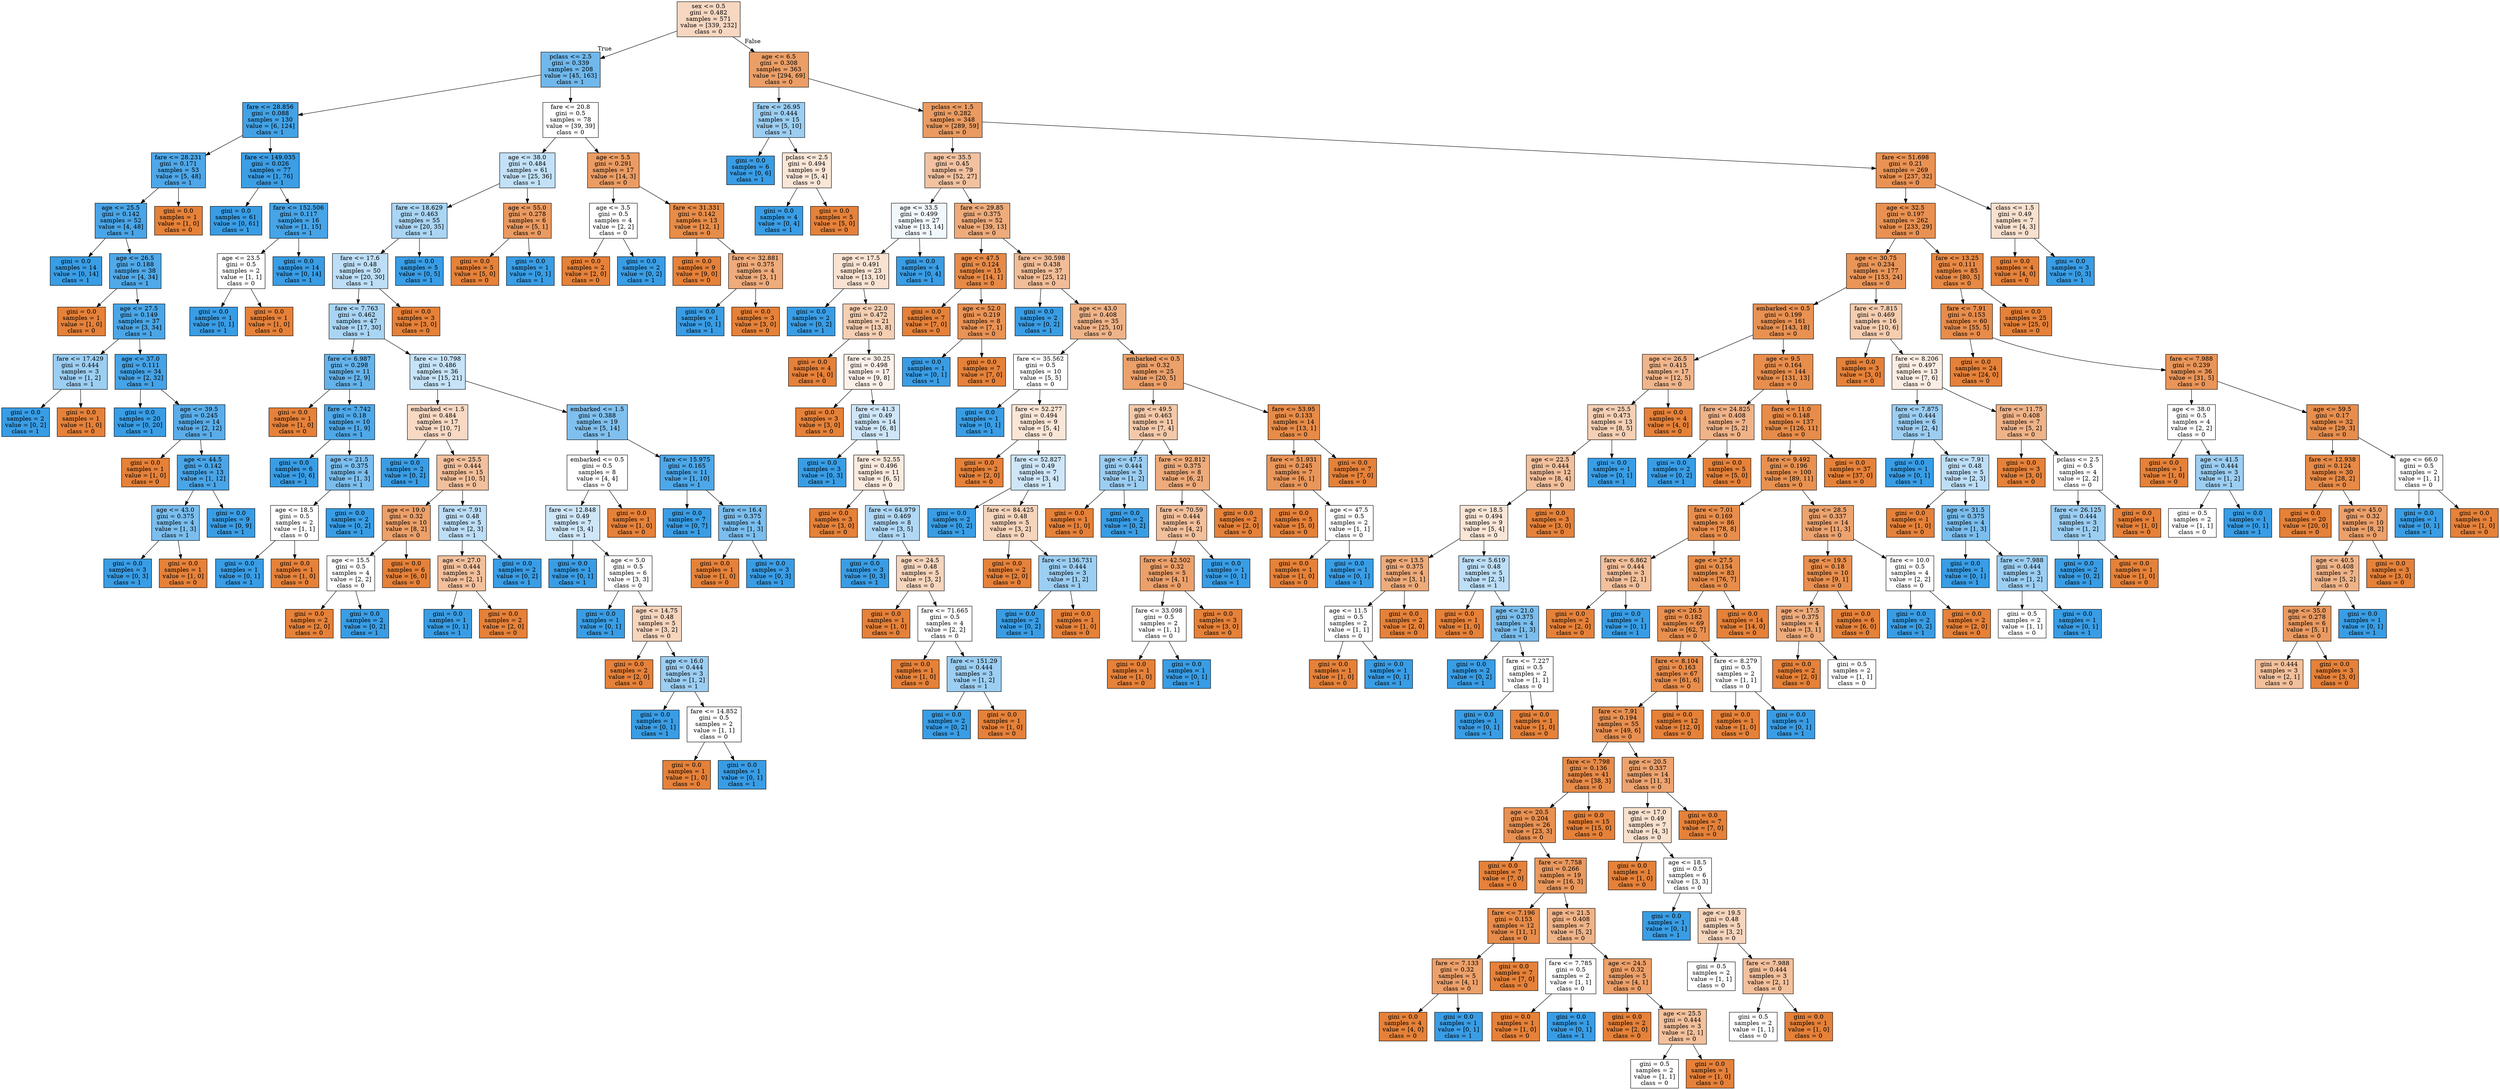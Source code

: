 digraph Tree {
node [shape=box, style="filled", color="black"] ;
0 [label="sex <= 0.5\ngini = 0.482\nsamples = 571\nvalue = [339, 232]\nclass = 0", fillcolor="#f7d7c1"] ;
1 [label="pclass <= 2.5\ngini = 0.339\nsamples = 208\nvalue = [45, 163]\nclass = 1", fillcolor="#70b8ec"] ;
0 -> 1 [labeldistance=2.5, labelangle=45, headlabel="True"] ;
2 [label="fare <= 28.856\ngini = 0.088\nsamples = 130\nvalue = [6, 124]\nclass = 1", fillcolor="#43a2e6"] ;
1 -> 2 ;
3 [label="fare <= 28.231\ngini = 0.171\nsamples = 53\nvalue = [5, 48]\nclass = 1", fillcolor="#4ea7e8"] ;
2 -> 3 ;
4 [label="age <= 25.5\ngini = 0.142\nsamples = 52\nvalue = [4, 48]\nclass = 1", fillcolor="#49a5e7"] ;
3 -> 4 ;
5 [label="gini = 0.0\nsamples = 14\nvalue = [0, 14]\nclass = 1", fillcolor="#399de5"] ;
4 -> 5 ;
6 [label="age <= 26.5\ngini = 0.188\nsamples = 38\nvalue = [4, 34]\nclass = 1", fillcolor="#50a9e8"] ;
4 -> 6 ;
7 [label="gini = 0.0\nsamples = 1\nvalue = [1, 0]\nclass = 0", fillcolor="#e58139"] ;
6 -> 7 ;
8 [label="age <= 27.5\ngini = 0.149\nsamples = 37\nvalue = [3, 34]\nclass = 1", fillcolor="#4aa6e7"] ;
6 -> 8 ;
9 [label="fare <= 17.429\ngini = 0.444\nsamples = 3\nvalue = [1, 2]\nclass = 1", fillcolor="#9ccef2"] ;
8 -> 9 ;
10 [label="gini = 0.0\nsamples = 2\nvalue = [0, 2]\nclass = 1", fillcolor="#399de5"] ;
9 -> 10 ;
11 [label="gini = 0.0\nsamples = 1\nvalue = [1, 0]\nclass = 0", fillcolor="#e58139"] ;
9 -> 11 ;
12 [label="age <= 37.0\ngini = 0.111\nsamples = 34\nvalue = [2, 32]\nclass = 1", fillcolor="#45a3e7"] ;
8 -> 12 ;
13 [label="gini = 0.0\nsamples = 20\nvalue = [0, 20]\nclass = 1", fillcolor="#399de5"] ;
12 -> 13 ;
14 [label="age <= 39.5\ngini = 0.245\nsamples = 14\nvalue = [2, 12]\nclass = 1", fillcolor="#5aade9"] ;
12 -> 14 ;
15 [label="gini = 0.0\nsamples = 1\nvalue = [1, 0]\nclass = 0", fillcolor="#e58139"] ;
14 -> 15 ;
16 [label="age <= 44.5\ngini = 0.142\nsamples = 13\nvalue = [1, 12]\nclass = 1", fillcolor="#49a5e7"] ;
14 -> 16 ;
17 [label="age <= 43.0\ngini = 0.375\nsamples = 4\nvalue = [1, 3]\nclass = 1", fillcolor="#7bbeee"] ;
16 -> 17 ;
18 [label="gini = 0.0\nsamples = 3\nvalue = [0, 3]\nclass = 1", fillcolor="#399de5"] ;
17 -> 18 ;
19 [label="gini = 0.0\nsamples = 1\nvalue = [1, 0]\nclass = 0", fillcolor="#e58139"] ;
17 -> 19 ;
20 [label="gini = 0.0\nsamples = 9\nvalue = [0, 9]\nclass = 1", fillcolor="#399de5"] ;
16 -> 20 ;
21 [label="gini = 0.0\nsamples = 1\nvalue = [1, 0]\nclass = 0", fillcolor="#e58139"] ;
3 -> 21 ;
22 [label="fare <= 149.035\ngini = 0.026\nsamples = 77\nvalue = [1, 76]\nclass = 1", fillcolor="#3c9ee5"] ;
2 -> 22 ;
23 [label="gini = 0.0\nsamples = 61\nvalue = [0, 61]\nclass = 1", fillcolor="#399de5"] ;
22 -> 23 ;
24 [label="fare <= 152.506\ngini = 0.117\nsamples = 16\nvalue = [1, 15]\nclass = 1", fillcolor="#46a4e7"] ;
22 -> 24 ;
25 [label="age <= 23.5\ngini = 0.5\nsamples = 2\nvalue = [1, 1]\nclass = 0", fillcolor="#ffffff"] ;
24 -> 25 ;
26 [label="gini = 0.0\nsamples = 1\nvalue = [0, 1]\nclass = 1", fillcolor="#399de5"] ;
25 -> 26 ;
27 [label="gini = 0.0\nsamples = 1\nvalue = [1, 0]\nclass = 0", fillcolor="#e58139"] ;
25 -> 27 ;
28 [label="gini = 0.0\nsamples = 14\nvalue = [0, 14]\nclass = 1", fillcolor="#399de5"] ;
24 -> 28 ;
29 [label="fare <= 20.8\ngini = 0.5\nsamples = 78\nvalue = [39, 39]\nclass = 0", fillcolor="#ffffff"] ;
1 -> 29 ;
30 [label="age <= 38.0\ngini = 0.484\nsamples = 61\nvalue = [25, 36]\nclass = 1", fillcolor="#c2e1f7"] ;
29 -> 30 ;
31 [label="fare <= 18.629\ngini = 0.463\nsamples = 55\nvalue = [20, 35]\nclass = 1", fillcolor="#aad5f4"] ;
30 -> 31 ;
32 [label="fare <= 17.6\ngini = 0.48\nsamples = 50\nvalue = [20, 30]\nclass = 1", fillcolor="#bddef6"] ;
31 -> 32 ;
33 [label="fare <= 7.763\ngini = 0.462\nsamples = 47\nvalue = [17, 30]\nclass = 1", fillcolor="#a9d5f4"] ;
32 -> 33 ;
34 [label="fare <= 6.987\ngini = 0.298\nsamples = 11\nvalue = [2, 9]\nclass = 1", fillcolor="#65b3eb"] ;
33 -> 34 ;
35 [label="gini = 0.0\nsamples = 1\nvalue = [1, 0]\nclass = 0", fillcolor="#e58139"] ;
34 -> 35 ;
36 [label="fare <= 7.742\ngini = 0.18\nsamples = 10\nvalue = [1, 9]\nclass = 1", fillcolor="#4fa8e8"] ;
34 -> 36 ;
37 [label="gini = 0.0\nsamples = 6\nvalue = [0, 6]\nclass = 1", fillcolor="#399de5"] ;
36 -> 37 ;
38 [label="age <= 21.5\ngini = 0.375\nsamples = 4\nvalue = [1, 3]\nclass = 1", fillcolor="#7bbeee"] ;
36 -> 38 ;
39 [label="age <= 18.5\ngini = 0.5\nsamples = 2\nvalue = [1, 1]\nclass = 0", fillcolor="#ffffff"] ;
38 -> 39 ;
40 [label="gini = 0.0\nsamples = 1\nvalue = [0, 1]\nclass = 1", fillcolor="#399de5"] ;
39 -> 40 ;
41 [label="gini = 0.0\nsamples = 1\nvalue = [1, 0]\nclass = 0", fillcolor="#e58139"] ;
39 -> 41 ;
42 [label="gini = 0.0\nsamples = 2\nvalue = [0, 2]\nclass = 1", fillcolor="#399de5"] ;
38 -> 42 ;
43 [label="fare <= 10.798\ngini = 0.486\nsamples = 36\nvalue = [15, 21]\nclass = 1", fillcolor="#c6e3f8"] ;
33 -> 43 ;
44 [label="embarked <= 1.5\ngini = 0.484\nsamples = 17\nvalue = [10, 7]\nclass = 0", fillcolor="#f7d9c4"] ;
43 -> 44 ;
45 [label="gini = 0.0\nsamples = 2\nvalue = [0, 2]\nclass = 1", fillcolor="#399de5"] ;
44 -> 45 ;
46 [label="age <= 25.5\ngini = 0.444\nsamples = 15\nvalue = [10, 5]\nclass = 0", fillcolor="#f2c09c"] ;
44 -> 46 ;
47 [label="age <= 19.0\ngini = 0.32\nsamples = 10\nvalue = [8, 2]\nclass = 0", fillcolor="#eca06a"] ;
46 -> 47 ;
48 [label="age <= 15.5\ngini = 0.5\nsamples = 4\nvalue = [2, 2]\nclass = 0", fillcolor="#ffffff"] ;
47 -> 48 ;
49 [label="gini = 0.0\nsamples = 2\nvalue = [2, 0]\nclass = 0", fillcolor="#e58139"] ;
48 -> 49 ;
50 [label="gini = 0.0\nsamples = 2\nvalue = [0, 2]\nclass = 1", fillcolor="#399de5"] ;
48 -> 50 ;
51 [label="gini = 0.0\nsamples = 6\nvalue = [6, 0]\nclass = 0", fillcolor="#e58139"] ;
47 -> 51 ;
52 [label="fare <= 7.91\ngini = 0.48\nsamples = 5\nvalue = [2, 3]\nclass = 1", fillcolor="#bddef6"] ;
46 -> 52 ;
53 [label="age <= 27.0\ngini = 0.444\nsamples = 3\nvalue = [2, 1]\nclass = 0", fillcolor="#f2c09c"] ;
52 -> 53 ;
54 [label="gini = 0.0\nsamples = 1\nvalue = [0, 1]\nclass = 1", fillcolor="#399de5"] ;
53 -> 54 ;
55 [label="gini = 0.0\nsamples = 2\nvalue = [2, 0]\nclass = 0", fillcolor="#e58139"] ;
53 -> 55 ;
56 [label="gini = 0.0\nsamples = 2\nvalue = [0, 2]\nclass = 1", fillcolor="#399de5"] ;
52 -> 56 ;
57 [label="embarked <= 1.5\ngini = 0.388\nsamples = 19\nvalue = [5, 14]\nclass = 1", fillcolor="#80c0ee"] ;
43 -> 57 ;
58 [label="embarked <= 0.5\ngini = 0.5\nsamples = 8\nvalue = [4, 4]\nclass = 0", fillcolor="#ffffff"] ;
57 -> 58 ;
59 [label="fare <= 12.848\ngini = 0.49\nsamples = 7\nvalue = [3, 4]\nclass = 1", fillcolor="#cee6f8"] ;
58 -> 59 ;
60 [label="gini = 0.0\nsamples = 1\nvalue = [0, 1]\nclass = 1", fillcolor="#399de5"] ;
59 -> 60 ;
61 [label="age <= 5.0\ngini = 0.5\nsamples = 6\nvalue = [3, 3]\nclass = 0", fillcolor="#ffffff"] ;
59 -> 61 ;
62 [label="gini = 0.0\nsamples = 1\nvalue = [0, 1]\nclass = 1", fillcolor="#399de5"] ;
61 -> 62 ;
63 [label="age <= 14.75\ngini = 0.48\nsamples = 5\nvalue = [3, 2]\nclass = 0", fillcolor="#f6d5bd"] ;
61 -> 63 ;
64 [label="gini = 0.0\nsamples = 2\nvalue = [2, 0]\nclass = 0", fillcolor="#e58139"] ;
63 -> 64 ;
65 [label="age <= 16.0\ngini = 0.444\nsamples = 3\nvalue = [1, 2]\nclass = 1", fillcolor="#9ccef2"] ;
63 -> 65 ;
66 [label="gini = 0.0\nsamples = 1\nvalue = [0, 1]\nclass = 1", fillcolor="#399de5"] ;
65 -> 66 ;
67 [label="fare <= 14.852\ngini = 0.5\nsamples = 2\nvalue = [1, 1]\nclass = 0", fillcolor="#ffffff"] ;
65 -> 67 ;
68 [label="gini = 0.0\nsamples = 1\nvalue = [1, 0]\nclass = 0", fillcolor="#e58139"] ;
67 -> 68 ;
69 [label="gini = 0.0\nsamples = 1\nvalue = [0, 1]\nclass = 1", fillcolor="#399de5"] ;
67 -> 69 ;
70 [label="gini = 0.0\nsamples = 1\nvalue = [1, 0]\nclass = 0", fillcolor="#e58139"] ;
58 -> 70 ;
71 [label="fare <= 15.975\ngini = 0.165\nsamples = 11\nvalue = [1, 10]\nclass = 1", fillcolor="#4da7e8"] ;
57 -> 71 ;
72 [label="gini = 0.0\nsamples = 7\nvalue = [0, 7]\nclass = 1", fillcolor="#399de5"] ;
71 -> 72 ;
73 [label="fare <= 16.4\ngini = 0.375\nsamples = 4\nvalue = [1, 3]\nclass = 1", fillcolor="#7bbeee"] ;
71 -> 73 ;
74 [label="gini = 0.0\nsamples = 1\nvalue = [1, 0]\nclass = 0", fillcolor="#e58139"] ;
73 -> 74 ;
75 [label="gini = 0.0\nsamples = 3\nvalue = [0, 3]\nclass = 1", fillcolor="#399de5"] ;
73 -> 75 ;
76 [label="gini = 0.0\nsamples = 3\nvalue = [3, 0]\nclass = 0", fillcolor="#e58139"] ;
32 -> 76 ;
77 [label="gini = 0.0\nsamples = 5\nvalue = [0, 5]\nclass = 1", fillcolor="#399de5"] ;
31 -> 77 ;
78 [label="age <= 55.0\ngini = 0.278\nsamples = 6\nvalue = [5, 1]\nclass = 0", fillcolor="#ea9a61"] ;
30 -> 78 ;
79 [label="gini = 0.0\nsamples = 5\nvalue = [5, 0]\nclass = 0", fillcolor="#e58139"] ;
78 -> 79 ;
80 [label="gini = 0.0\nsamples = 1\nvalue = [0, 1]\nclass = 1", fillcolor="#399de5"] ;
78 -> 80 ;
81 [label="age <= 5.5\ngini = 0.291\nsamples = 17\nvalue = [14, 3]\nclass = 0", fillcolor="#eb9c63"] ;
29 -> 81 ;
82 [label="age <= 3.5\ngini = 0.5\nsamples = 4\nvalue = [2, 2]\nclass = 0", fillcolor="#ffffff"] ;
81 -> 82 ;
83 [label="gini = 0.0\nsamples = 2\nvalue = [2, 0]\nclass = 0", fillcolor="#e58139"] ;
82 -> 83 ;
84 [label="gini = 0.0\nsamples = 2\nvalue = [0, 2]\nclass = 1", fillcolor="#399de5"] ;
82 -> 84 ;
85 [label="fare <= 31.331\ngini = 0.142\nsamples = 13\nvalue = [12, 1]\nclass = 0", fillcolor="#e78c49"] ;
81 -> 85 ;
86 [label="gini = 0.0\nsamples = 9\nvalue = [9, 0]\nclass = 0", fillcolor="#e58139"] ;
85 -> 86 ;
87 [label="fare <= 32.881\ngini = 0.375\nsamples = 4\nvalue = [3, 1]\nclass = 0", fillcolor="#eeab7b"] ;
85 -> 87 ;
88 [label="gini = 0.0\nsamples = 1\nvalue = [0, 1]\nclass = 1", fillcolor="#399de5"] ;
87 -> 88 ;
89 [label="gini = 0.0\nsamples = 3\nvalue = [3, 0]\nclass = 0", fillcolor="#e58139"] ;
87 -> 89 ;
90 [label="age <= 6.5\ngini = 0.308\nsamples = 363\nvalue = [294, 69]\nclass = 0", fillcolor="#eb9f67"] ;
0 -> 90 [labeldistance=2.5, labelangle=-45, headlabel="False"] ;
91 [label="fare <= 26.95\ngini = 0.444\nsamples = 15\nvalue = [5, 10]\nclass = 1", fillcolor="#9ccef2"] ;
90 -> 91 ;
92 [label="gini = 0.0\nsamples = 6\nvalue = [0, 6]\nclass = 1", fillcolor="#399de5"] ;
91 -> 92 ;
93 [label="pclass <= 2.5\ngini = 0.494\nsamples = 9\nvalue = [5, 4]\nclass = 0", fillcolor="#fae6d7"] ;
91 -> 93 ;
94 [label="gini = 0.0\nsamples = 4\nvalue = [0, 4]\nclass = 1", fillcolor="#399de5"] ;
93 -> 94 ;
95 [label="gini = 0.0\nsamples = 5\nvalue = [5, 0]\nclass = 0", fillcolor="#e58139"] ;
93 -> 95 ;
96 [label="pclass <= 1.5\ngini = 0.282\nsamples = 348\nvalue = [289, 59]\nclass = 0", fillcolor="#ea9b61"] ;
90 -> 96 ;
97 [label="age <= 35.5\ngini = 0.45\nsamples = 79\nvalue = [52, 27]\nclass = 0", fillcolor="#f2c2a0"] ;
96 -> 97 ;
98 [label="age <= 33.5\ngini = 0.499\nsamples = 27\nvalue = [13, 14]\nclass = 1", fillcolor="#f1f8fd"] ;
97 -> 98 ;
99 [label="age <= 17.5\ngini = 0.491\nsamples = 23\nvalue = [13, 10]\nclass = 0", fillcolor="#f9e2d1"] ;
98 -> 99 ;
100 [label="gini = 0.0\nsamples = 2\nvalue = [0, 2]\nclass = 1", fillcolor="#399de5"] ;
99 -> 100 ;
101 [label="age <= 22.0\ngini = 0.472\nsamples = 21\nvalue = [13, 8]\nclass = 0", fillcolor="#f5cfb3"] ;
99 -> 101 ;
102 [label="gini = 0.0\nsamples = 4\nvalue = [4, 0]\nclass = 0", fillcolor="#e58139"] ;
101 -> 102 ;
103 [label="fare <= 30.25\ngini = 0.498\nsamples = 17\nvalue = [9, 8]\nclass = 0", fillcolor="#fcf1e9"] ;
101 -> 103 ;
104 [label="gini = 0.0\nsamples = 3\nvalue = [3, 0]\nclass = 0", fillcolor="#e58139"] ;
103 -> 104 ;
105 [label="fare <= 41.3\ngini = 0.49\nsamples = 14\nvalue = [6, 8]\nclass = 1", fillcolor="#cee6f8"] ;
103 -> 105 ;
106 [label="gini = 0.0\nsamples = 3\nvalue = [0, 3]\nclass = 1", fillcolor="#399de5"] ;
105 -> 106 ;
107 [label="fare <= 52.55\ngini = 0.496\nsamples = 11\nvalue = [6, 5]\nclass = 0", fillcolor="#fbeade"] ;
105 -> 107 ;
108 [label="gini = 0.0\nsamples = 3\nvalue = [3, 0]\nclass = 0", fillcolor="#e58139"] ;
107 -> 108 ;
109 [label="fare <= 64.979\ngini = 0.469\nsamples = 8\nvalue = [3, 5]\nclass = 1", fillcolor="#b0d8f5"] ;
107 -> 109 ;
110 [label="gini = 0.0\nsamples = 3\nvalue = [0, 3]\nclass = 1", fillcolor="#399de5"] ;
109 -> 110 ;
111 [label="age <= 24.5\ngini = 0.48\nsamples = 5\nvalue = [3, 2]\nclass = 0", fillcolor="#f6d5bd"] ;
109 -> 111 ;
112 [label="gini = 0.0\nsamples = 1\nvalue = [1, 0]\nclass = 0", fillcolor="#e58139"] ;
111 -> 112 ;
113 [label="fare <= 71.665\ngini = 0.5\nsamples = 4\nvalue = [2, 2]\nclass = 0", fillcolor="#ffffff"] ;
111 -> 113 ;
114 [label="gini = 0.0\nsamples = 1\nvalue = [1, 0]\nclass = 0", fillcolor="#e58139"] ;
113 -> 114 ;
115 [label="fare <= 151.29\ngini = 0.444\nsamples = 3\nvalue = [1, 2]\nclass = 1", fillcolor="#9ccef2"] ;
113 -> 115 ;
116 [label="gini = 0.0\nsamples = 2\nvalue = [0, 2]\nclass = 1", fillcolor="#399de5"] ;
115 -> 116 ;
117 [label="gini = 0.0\nsamples = 1\nvalue = [1, 0]\nclass = 0", fillcolor="#e58139"] ;
115 -> 117 ;
118 [label="gini = 0.0\nsamples = 4\nvalue = [0, 4]\nclass = 1", fillcolor="#399de5"] ;
98 -> 118 ;
119 [label="fare <= 29.85\ngini = 0.375\nsamples = 52\nvalue = [39, 13]\nclass = 0", fillcolor="#eeab7b"] ;
97 -> 119 ;
120 [label="age <= 47.5\ngini = 0.124\nsamples = 15\nvalue = [14, 1]\nclass = 0", fillcolor="#e78a47"] ;
119 -> 120 ;
121 [label="gini = 0.0\nsamples = 7\nvalue = [7, 0]\nclass = 0", fillcolor="#e58139"] ;
120 -> 121 ;
122 [label="age <= 52.0\ngini = 0.219\nsamples = 8\nvalue = [7, 1]\nclass = 0", fillcolor="#e99355"] ;
120 -> 122 ;
123 [label="gini = 0.0\nsamples = 1\nvalue = [0, 1]\nclass = 1", fillcolor="#399de5"] ;
122 -> 123 ;
124 [label="gini = 0.0\nsamples = 7\nvalue = [7, 0]\nclass = 0", fillcolor="#e58139"] ;
122 -> 124 ;
125 [label="fare <= 30.598\ngini = 0.438\nsamples = 37\nvalue = [25, 12]\nclass = 0", fillcolor="#f1bd98"] ;
119 -> 125 ;
126 [label="gini = 0.0\nsamples = 2\nvalue = [0, 2]\nclass = 1", fillcolor="#399de5"] ;
125 -> 126 ;
127 [label="age <= 43.0\ngini = 0.408\nsamples = 35\nvalue = [25, 10]\nclass = 0", fillcolor="#efb388"] ;
125 -> 127 ;
128 [label="fare <= 35.562\ngini = 0.5\nsamples = 10\nvalue = [5, 5]\nclass = 0", fillcolor="#ffffff"] ;
127 -> 128 ;
129 [label="gini = 0.0\nsamples = 1\nvalue = [0, 1]\nclass = 1", fillcolor="#399de5"] ;
128 -> 129 ;
130 [label="fare <= 52.277\ngini = 0.494\nsamples = 9\nvalue = [5, 4]\nclass = 0", fillcolor="#fae6d7"] ;
128 -> 130 ;
131 [label="gini = 0.0\nsamples = 2\nvalue = [2, 0]\nclass = 0", fillcolor="#e58139"] ;
130 -> 131 ;
132 [label="fare <= 52.827\ngini = 0.49\nsamples = 7\nvalue = [3, 4]\nclass = 1", fillcolor="#cee6f8"] ;
130 -> 132 ;
133 [label="gini = 0.0\nsamples = 2\nvalue = [0, 2]\nclass = 1", fillcolor="#399de5"] ;
132 -> 133 ;
134 [label="fare <= 84.425\ngini = 0.48\nsamples = 5\nvalue = [3, 2]\nclass = 0", fillcolor="#f6d5bd"] ;
132 -> 134 ;
135 [label="gini = 0.0\nsamples = 2\nvalue = [2, 0]\nclass = 0", fillcolor="#e58139"] ;
134 -> 135 ;
136 [label="fare <= 136.731\ngini = 0.444\nsamples = 3\nvalue = [1, 2]\nclass = 1", fillcolor="#9ccef2"] ;
134 -> 136 ;
137 [label="gini = 0.0\nsamples = 2\nvalue = [0, 2]\nclass = 1", fillcolor="#399de5"] ;
136 -> 137 ;
138 [label="gini = 0.0\nsamples = 1\nvalue = [1, 0]\nclass = 0", fillcolor="#e58139"] ;
136 -> 138 ;
139 [label="embarked <= 0.5\ngini = 0.32\nsamples = 25\nvalue = [20, 5]\nclass = 0", fillcolor="#eca06a"] ;
127 -> 139 ;
140 [label="age <= 49.5\ngini = 0.463\nsamples = 11\nvalue = [7, 4]\nclass = 0", fillcolor="#f4c9aa"] ;
139 -> 140 ;
141 [label="age <= 47.5\ngini = 0.444\nsamples = 3\nvalue = [1, 2]\nclass = 1", fillcolor="#9ccef2"] ;
140 -> 141 ;
142 [label="gini = 0.0\nsamples = 1\nvalue = [1, 0]\nclass = 0", fillcolor="#e58139"] ;
141 -> 142 ;
143 [label="gini = 0.0\nsamples = 2\nvalue = [0, 2]\nclass = 1", fillcolor="#399de5"] ;
141 -> 143 ;
144 [label="fare <= 92.812\ngini = 0.375\nsamples = 8\nvalue = [6, 2]\nclass = 0", fillcolor="#eeab7b"] ;
140 -> 144 ;
145 [label="fare <= 70.59\ngini = 0.444\nsamples = 6\nvalue = [4, 2]\nclass = 0", fillcolor="#f2c09c"] ;
144 -> 145 ;
146 [label="fare <= 42.502\ngini = 0.32\nsamples = 5\nvalue = [4, 1]\nclass = 0", fillcolor="#eca06a"] ;
145 -> 146 ;
147 [label="fare <= 33.098\ngini = 0.5\nsamples = 2\nvalue = [1, 1]\nclass = 0", fillcolor="#ffffff"] ;
146 -> 147 ;
148 [label="gini = 0.0\nsamples = 1\nvalue = [1, 0]\nclass = 0", fillcolor="#e58139"] ;
147 -> 148 ;
149 [label="gini = 0.0\nsamples = 1\nvalue = [0, 1]\nclass = 1", fillcolor="#399de5"] ;
147 -> 149 ;
150 [label="gini = 0.0\nsamples = 3\nvalue = [3, 0]\nclass = 0", fillcolor="#e58139"] ;
146 -> 150 ;
151 [label="gini = 0.0\nsamples = 1\nvalue = [0, 1]\nclass = 1", fillcolor="#399de5"] ;
145 -> 151 ;
152 [label="gini = 0.0\nsamples = 2\nvalue = [2, 0]\nclass = 0", fillcolor="#e58139"] ;
144 -> 152 ;
153 [label="fare <= 53.95\ngini = 0.133\nsamples = 14\nvalue = [13, 1]\nclass = 0", fillcolor="#e78b48"] ;
139 -> 153 ;
154 [label="fare <= 51.931\ngini = 0.245\nsamples = 7\nvalue = [6, 1]\nclass = 0", fillcolor="#e9965a"] ;
153 -> 154 ;
155 [label="gini = 0.0\nsamples = 5\nvalue = [5, 0]\nclass = 0", fillcolor="#e58139"] ;
154 -> 155 ;
156 [label="age <= 47.5\ngini = 0.5\nsamples = 2\nvalue = [1, 1]\nclass = 0", fillcolor="#ffffff"] ;
154 -> 156 ;
157 [label="gini = 0.0\nsamples = 1\nvalue = [1, 0]\nclass = 0", fillcolor="#e58139"] ;
156 -> 157 ;
158 [label="gini = 0.0\nsamples = 1\nvalue = [0, 1]\nclass = 1", fillcolor="#399de5"] ;
156 -> 158 ;
159 [label="gini = 0.0\nsamples = 7\nvalue = [7, 0]\nclass = 0", fillcolor="#e58139"] ;
153 -> 159 ;
160 [label="fare <= 51.698\ngini = 0.21\nsamples = 269\nvalue = [237, 32]\nclass = 0", fillcolor="#e99254"] ;
96 -> 160 ;
161 [label="age <= 32.5\ngini = 0.197\nsamples = 262\nvalue = [233, 29]\nclass = 0", fillcolor="#e89152"] ;
160 -> 161 ;
162 [label="age <= 30.75\ngini = 0.234\nsamples = 177\nvalue = [153, 24]\nclass = 0", fillcolor="#e99558"] ;
161 -> 162 ;
163 [label="embarked <= 0.5\ngini = 0.199\nsamples = 161\nvalue = [143, 18]\nclass = 0", fillcolor="#e89152"] ;
162 -> 163 ;
164 [label="age <= 26.5\ngini = 0.415\nsamples = 17\nvalue = [12, 5]\nclass = 0", fillcolor="#f0b58b"] ;
163 -> 164 ;
165 [label="age <= 25.5\ngini = 0.473\nsamples = 13\nvalue = [8, 5]\nclass = 0", fillcolor="#f5d0b5"] ;
164 -> 165 ;
166 [label="age <= 22.5\ngini = 0.444\nsamples = 12\nvalue = [8, 4]\nclass = 0", fillcolor="#f2c09c"] ;
165 -> 166 ;
167 [label="age <= 18.5\ngini = 0.494\nsamples = 9\nvalue = [5, 4]\nclass = 0", fillcolor="#fae6d7"] ;
166 -> 167 ;
168 [label="age <= 13.5\ngini = 0.375\nsamples = 4\nvalue = [3, 1]\nclass = 0", fillcolor="#eeab7b"] ;
167 -> 168 ;
169 [label="age <= 11.5\ngini = 0.5\nsamples = 2\nvalue = [1, 1]\nclass = 0", fillcolor="#ffffff"] ;
168 -> 169 ;
170 [label="gini = 0.0\nsamples = 1\nvalue = [1, 0]\nclass = 0", fillcolor="#e58139"] ;
169 -> 170 ;
171 [label="gini = 0.0\nsamples = 1\nvalue = [0, 1]\nclass = 1", fillcolor="#399de5"] ;
169 -> 171 ;
172 [label="gini = 0.0\nsamples = 2\nvalue = [2, 0]\nclass = 0", fillcolor="#e58139"] ;
168 -> 172 ;
173 [label="fare <= 5.619\ngini = 0.48\nsamples = 5\nvalue = [2, 3]\nclass = 1", fillcolor="#bddef6"] ;
167 -> 173 ;
174 [label="gini = 0.0\nsamples = 1\nvalue = [1, 0]\nclass = 0", fillcolor="#e58139"] ;
173 -> 174 ;
175 [label="age <= 21.0\ngini = 0.375\nsamples = 4\nvalue = [1, 3]\nclass = 1", fillcolor="#7bbeee"] ;
173 -> 175 ;
176 [label="gini = 0.0\nsamples = 2\nvalue = [0, 2]\nclass = 1", fillcolor="#399de5"] ;
175 -> 176 ;
177 [label="fare <= 7.227\ngini = 0.5\nsamples = 2\nvalue = [1, 1]\nclass = 0", fillcolor="#ffffff"] ;
175 -> 177 ;
178 [label="gini = 0.0\nsamples = 1\nvalue = [0, 1]\nclass = 1", fillcolor="#399de5"] ;
177 -> 178 ;
179 [label="gini = 0.0\nsamples = 1\nvalue = [1, 0]\nclass = 0", fillcolor="#e58139"] ;
177 -> 179 ;
180 [label="gini = 0.0\nsamples = 3\nvalue = [3, 0]\nclass = 0", fillcolor="#e58139"] ;
166 -> 180 ;
181 [label="gini = 0.0\nsamples = 1\nvalue = [0, 1]\nclass = 1", fillcolor="#399de5"] ;
165 -> 181 ;
182 [label="gini = 0.0\nsamples = 4\nvalue = [4, 0]\nclass = 0", fillcolor="#e58139"] ;
164 -> 182 ;
183 [label="age <= 9.5\ngini = 0.164\nsamples = 144\nvalue = [131, 13]\nclass = 0", fillcolor="#e88e4d"] ;
163 -> 183 ;
184 [label="fare <= 24.825\ngini = 0.408\nsamples = 7\nvalue = [5, 2]\nclass = 0", fillcolor="#efb388"] ;
183 -> 184 ;
185 [label="gini = 0.0\nsamples = 2\nvalue = [0, 2]\nclass = 1", fillcolor="#399de5"] ;
184 -> 185 ;
186 [label="gini = 0.0\nsamples = 5\nvalue = [5, 0]\nclass = 0", fillcolor="#e58139"] ;
184 -> 186 ;
187 [label="fare <= 11.0\ngini = 0.148\nsamples = 137\nvalue = [126, 11]\nclass = 0", fillcolor="#e78c4a"] ;
183 -> 187 ;
188 [label="fare <= 9.492\ngini = 0.196\nsamples = 100\nvalue = [89, 11]\nclass = 0", fillcolor="#e89151"] ;
187 -> 188 ;
189 [label="fare <= 7.01\ngini = 0.169\nsamples = 86\nvalue = [78, 8]\nclass = 0", fillcolor="#e88e4d"] ;
188 -> 189 ;
190 [label="fare <= 6.862\ngini = 0.444\nsamples = 3\nvalue = [2, 1]\nclass = 0", fillcolor="#f2c09c"] ;
189 -> 190 ;
191 [label="gini = 0.0\nsamples = 2\nvalue = [2, 0]\nclass = 0", fillcolor="#e58139"] ;
190 -> 191 ;
192 [label="gini = 0.0\nsamples = 1\nvalue = [0, 1]\nclass = 1", fillcolor="#399de5"] ;
190 -> 192 ;
193 [label="age <= 27.5\ngini = 0.154\nsamples = 83\nvalue = [76, 7]\nclass = 0", fillcolor="#e78d4b"] ;
189 -> 193 ;
194 [label="age <= 26.5\ngini = 0.182\nsamples = 69\nvalue = [62, 7]\nclass = 0", fillcolor="#e88f4f"] ;
193 -> 194 ;
195 [label="fare <= 8.104\ngini = 0.163\nsamples = 67\nvalue = [61, 6]\nclass = 0", fillcolor="#e88d4c"] ;
194 -> 195 ;
196 [label="fare <= 7.91\ngini = 0.194\nsamples = 55\nvalue = [49, 6]\nclass = 0", fillcolor="#e89051"] ;
195 -> 196 ;
197 [label="fare <= 7.798\ngini = 0.136\nsamples = 41\nvalue = [38, 3]\nclass = 0", fillcolor="#e78b49"] ;
196 -> 197 ;
198 [label="age <= 20.5\ngini = 0.204\nsamples = 26\nvalue = [23, 3]\nclass = 0", fillcolor="#e89153"] ;
197 -> 198 ;
199 [label="gini = 0.0\nsamples = 7\nvalue = [7, 0]\nclass = 0", fillcolor="#e58139"] ;
198 -> 199 ;
200 [label="fare <= 7.758\ngini = 0.266\nsamples = 19\nvalue = [16, 3]\nclass = 0", fillcolor="#ea995e"] ;
198 -> 200 ;
201 [label="fare <= 7.196\ngini = 0.153\nsamples = 12\nvalue = [11, 1]\nclass = 0", fillcolor="#e78c4b"] ;
200 -> 201 ;
202 [label="fare <= 7.133\ngini = 0.32\nsamples = 5\nvalue = [4, 1]\nclass = 0", fillcolor="#eca06a"] ;
201 -> 202 ;
203 [label="gini = 0.0\nsamples = 4\nvalue = [4, 0]\nclass = 0", fillcolor="#e58139"] ;
202 -> 203 ;
204 [label="gini = 0.0\nsamples = 1\nvalue = [0, 1]\nclass = 1", fillcolor="#399de5"] ;
202 -> 204 ;
205 [label="gini = 0.0\nsamples = 7\nvalue = [7, 0]\nclass = 0", fillcolor="#e58139"] ;
201 -> 205 ;
206 [label="age <= 21.5\ngini = 0.408\nsamples = 7\nvalue = [5, 2]\nclass = 0", fillcolor="#efb388"] ;
200 -> 206 ;
207 [label="fare <= 7.785\ngini = 0.5\nsamples = 2\nvalue = [1, 1]\nclass = 0", fillcolor="#ffffff"] ;
206 -> 207 ;
208 [label="gini = 0.0\nsamples = 1\nvalue = [1, 0]\nclass = 0", fillcolor="#e58139"] ;
207 -> 208 ;
209 [label="gini = 0.0\nsamples = 1\nvalue = [0, 1]\nclass = 1", fillcolor="#399de5"] ;
207 -> 209 ;
210 [label="age <= 24.5\ngini = 0.32\nsamples = 5\nvalue = [4, 1]\nclass = 0", fillcolor="#eca06a"] ;
206 -> 210 ;
211 [label="gini = 0.0\nsamples = 2\nvalue = [2, 0]\nclass = 0", fillcolor="#e58139"] ;
210 -> 211 ;
212 [label="age <= 25.5\ngini = 0.444\nsamples = 3\nvalue = [2, 1]\nclass = 0", fillcolor="#f2c09c"] ;
210 -> 212 ;
213 [label="gini = 0.5\nsamples = 2\nvalue = [1, 1]\nclass = 0", fillcolor="#ffffff"] ;
212 -> 213 ;
214 [label="gini = 0.0\nsamples = 1\nvalue = [1, 0]\nclass = 0", fillcolor="#e58139"] ;
212 -> 214 ;
215 [label="gini = 0.0\nsamples = 15\nvalue = [15, 0]\nclass = 0", fillcolor="#e58139"] ;
197 -> 215 ;
216 [label="age <= 20.5\ngini = 0.337\nsamples = 14\nvalue = [11, 3]\nclass = 0", fillcolor="#eca36f"] ;
196 -> 216 ;
217 [label="age <= 17.0\ngini = 0.49\nsamples = 7\nvalue = [4, 3]\nclass = 0", fillcolor="#f8e0ce"] ;
216 -> 217 ;
218 [label="gini = 0.0\nsamples = 1\nvalue = [1, 0]\nclass = 0", fillcolor="#e58139"] ;
217 -> 218 ;
219 [label="age <= 18.5\ngini = 0.5\nsamples = 6\nvalue = [3, 3]\nclass = 0", fillcolor="#ffffff"] ;
217 -> 219 ;
220 [label="gini = 0.0\nsamples = 1\nvalue = [0, 1]\nclass = 1", fillcolor="#399de5"] ;
219 -> 220 ;
221 [label="age <= 19.5\ngini = 0.48\nsamples = 5\nvalue = [3, 2]\nclass = 0", fillcolor="#f6d5bd"] ;
219 -> 221 ;
222 [label="gini = 0.5\nsamples = 2\nvalue = [1, 1]\nclass = 0", fillcolor="#ffffff"] ;
221 -> 222 ;
223 [label="fare <= 7.988\ngini = 0.444\nsamples = 3\nvalue = [2, 1]\nclass = 0", fillcolor="#f2c09c"] ;
221 -> 223 ;
224 [label="gini = 0.5\nsamples = 2\nvalue = [1, 1]\nclass = 0", fillcolor="#ffffff"] ;
223 -> 224 ;
225 [label="gini = 0.0\nsamples = 1\nvalue = [1, 0]\nclass = 0", fillcolor="#e58139"] ;
223 -> 225 ;
226 [label="gini = 0.0\nsamples = 7\nvalue = [7, 0]\nclass = 0", fillcolor="#e58139"] ;
216 -> 226 ;
227 [label="gini = 0.0\nsamples = 12\nvalue = [12, 0]\nclass = 0", fillcolor="#e58139"] ;
195 -> 227 ;
228 [label="fare <= 8.279\ngini = 0.5\nsamples = 2\nvalue = [1, 1]\nclass = 0", fillcolor="#ffffff"] ;
194 -> 228 ;
229 [label="gini = 0.0\nsamples = 1\nvalue = [1, 0]\nclass = 0", fillcolor="#e58139"] ;
228 -> 229 ;
230 [label="gini = 0.0\nsamples = 1\nvalue = [0, 1]\nclass = 1", fillcolor="#399de5"] ;
228 -> 230 ;
231 [label="gini = 0.0\nsamples = 14\nvalue = [14, 0]\nclass = 0", fillcolor="#e58139"] ;
193 -> 231 ;
232 [label="age <= 28.5\ngini = 0.337\nsamples = 14\nvalue = [11, 3]\nclass = 0", fillcolor="#eca36f"] ;
188 -> 232 ;
233 [label="age <= 19.5\ngini = 0.18\nsamples = 10\nvalue = [9, 1]\nclass = 0", fillcolor="#e88f4f"] ;
232 -> 233 ;
234 [label="age <= 17.5\ngini = 0.375\nsamples = 4\nvalue = [3, 1]\nclass = 0", fillcolor="#eeab7b"] ;
233 -> 234 ;
235 [label="gini = 0.0\nsamples = 2\nvalue = [2, 0]\nclass = 0", fillcolor="#e58139"] ;
234 -> 235 ;
236 [label="gini = 0.5\nsamples = 2\nvalue = [1, 1]\nclass = 0", fillcolor="#ffffff"] ;
234 -> 236 ;
237 [label="gini = 0.0\nsamples = 6\nvalue = [6, 0]\nclass = 0", fillcolor="#e58139"] ;
233 -> 237 ;
238 [label="fare <= 10.0\ngini = 0.5\nsamples = 4\nvalue = [2, 2]\nclass = 0", fillcolor="#ffffff"] ;
232 -> 238 ;
239 [label="gini = 0.0\nsamples = 2\nvalue = [0, 2]\nclass = 1", fillcolor="#399de5"] ;
238 -> 239 ;
240 [label="gini = 0.0\nsamples = 2\nvalue = [2, 0]\nclass = 0", fillcolor="#e58139"] ;
238 -> 240 ;
241 [label="gini = 0.0\nsamples = 37\nvalue = [37, 0]\nclass = 0", fillcolor="#e58139"] ;
187 -> 241 ;
242 [label="fare <= 7.815\ngini = 0.469\nsamples = 16\nvalue = [10, 6]\nclass = 0", fillcolor="#f5cdb0"] ;
162 -> 242 ;
243 [label="gini = 0.0\nsamples = 3\nvalue = [3, 0]\nclass = 0", fillcolor="#e58139"] ;
242 -> 243 ;
244 [label="fare <= 8.206\ngini = 0.497\nsamples = 13\nvalue = [7, 6]\nclass = 0", fillcolor="#fbede3"] ;
242 -> 244 ;
245 [label="fare <= 7.875\ngini = 0.444\nsamples = 6\nvalue = [2, 4]\nclass = 1", fillcolor="#9ccef2"] ;
244 -> 245 ;
246 [label="gini = 0.0\nsamples = 1\nvalue = [0, 1]\nclass = 1", fillcolor="#399de5"] ;
245 -> 246 ;
247 [label="fare <= 7.91\ngini = 0.48\nsamples = 5\nvalue = [2, 3]\nclass = 1", fillcolor="#bddef6"] ;
245 -> 247 ;
248 [label="gini = 0.0\nsamples = 1\nvalue = [1, 0]\nclass = 0", fillcolor="#e58139"] ;
247 -> 248 ;
249 [label="age <= 31.5\ngini = 0.375\nsamples = 4\nvalue = [1, 3]\nclass = 1", fillcolor="#7bbeee"] ;
247 -> 249 ;
250 [label="gini = 0.0\nsamples = 1\nvalue = [0, 1]\nclass = 1", fillcolor="#399de5"] ;
249 -> 250 ;
251 [label="fare <= 7.988\ngini = 0.444\nsamples = 3\nvalue = [1, 2]\nclass = 1", fillcolor="#9ccef2"] ;
249 -> 251 ;
252 [label="gini = 0.5\nsamples = 2\nvalue = [1, 1]\nclass = 0", fillcolor="#ffffff"] ;
251 -> 252 ;
253 [label="gini = 0.0\nsamples = 1\nvalue = [0, 1]\nclass = 1", fillcolor="#399de5"] ;
251 -> 253 ;
254 [label="fare <= 11.75\ngini = 0.408\nsamples = 7\nvalue = [5, 2]\nclass = 0", fillcolor="#efb388"] ;
244 -> 254 ;
255 [label="gini = 0.0\nsamples = 3\nvalue = [3, 0]\nclass = 0", fillcolor="#e58139"] ;
254 -> 255 ;
256 [label="pclass <= 2.5\ngini = 0.5\nsamples = 4\nvalue = [2, 2]\nclass = 0", fillcolor="#ffffff"] ;
254 -> 256 ;
257 [label="fare <= 26.125\ngini = 0.444\nsamples = 3\nvalue = [1, 2]\nclass = 1", fillcolor="#9ccef2"] ;
256 -> 257 ;
258 [label="gini = 0.0\nsamples = 2\nvalue = [0, 2]\nclass = 1", fillcolor="#399de5"] ;
257 -> 258 ;
259 [label="gini = 0.0\nsamples = 1\nvalue = [1, 0]\nclass = 0", fillcolor="#e58139"] ;
257 -> 259 ;
260 [label="gini = 0.0\nsamples = 1\nvalue = [1, 0]\nclass = 0", fillcolor="#e58139"] ;
256 -> 260 ;
261 [label="fare <= 13.25\ngini = 0.111\nsamples = 85\nvalue = [80, 5]\nclass = 0", fillcolor="#e78945"] ;
161 -> 261 ;
262 [label="fare <= 7.91\ngini = 0.153\nsamples = 60\nvalue = [55, 5]\nclass = 0", fillcolor="#e78c4b"] ;
261 -> 262 ;
263 [label="gini = 0.0\nsamples = 24\nvalue = [24, 0]\nclass = 0", fillcolor="#e58139"] ;
262 -> 263 ;
264 [label="fare <= 7.988\ngini = 0.239\nsamples = 36\nvalue = [31, 5]\nclass = 0", fillcolor="#e99559"] ;
262 -> 264 ;
265 [label="age <= 38.0\ngini = 0.5\nsamples = 4\nvalue = [2, 2]\nclass = 0", fillcolor="#ffffff"] ;
264 -> 265 ;
266 [label="gini = 0.0\nsamples = 1\nvalue = [1, 0]\nclass = 0", fillcolor="#e58139"] ;
265 -> 266 ;
267 [label="age <= 41.5\ngini = 0.444\nsamples = 3\nvalue = [1, 2]\nclass = 1", fillcolor="#9ccef2"] ;
265 -> 267 ;
268 [label="gini = 0.5\nsamples = 2\nvalue = [1, 1]\nclass = 0", fillcolor="#ffffff"] ;
267 -> 268 ;
269 [label="gini = 0.0\nsamples = 1\nvalue = [0, 1]\nclass = 1", fillcolor="#399de5"] ;
267 -> 269 ;
270 [label="age <= 59.5\ngini = 0.17\nsamples = 32\nvalue = [29, 3]\nclass = 0", fillcolor="#e88e4d"] ;
264 -> 270 ;
271 [label="fare <= 12.938\ngini = 0.124\nsamples = 30\nvalue = [28, 2]\nclass = 0", fillcolor="#e78a47"] ;
270 -> 271 ;
272 [label="gini = 0.0\nsamples = 20\nvalue = [20, 0]\nclass = 0", fillcolor="#e58139"] ;
271 -> 272 ;
273 [label="age <= 45.0\ngini = 0.32\nsamples = 10\nvalue = [8, 2]\nclass = 0", fillcolor="#eca06a"] ;
271 -> 273 ;
274 [label="age <= 40.5\ngini = 0.408\nsamples = 7\nvalue = [5, 2]\nclass = 0", fillcolor="#efb388"] ;
273 -> 274 ;
275 [label="age <= 35.0\ngini = 0.278\nsamples = 6\nvalue = [5, 1]\nclass = 0", fillcolor="#ea9a61"] ;
274 -> 275 ;
276 [label="gini = 0.444\nsamples = 3\nvalue = [2, 1]\nclass = 0", fillcolor="#f2c09c"] ;
275 -> 276 ;
277 [label="gini = 0.0\nsamples = 3\nvalue = [3, 0]\nclass = 0", fillcolor="#e58139"] ;
275 -> 277 ;
278 [label="gini = 0.0\nsamples = 1\nvalue = [0, 1]\nclass = 1", fillcolor="#399de5"] ;
274 -> 278 ;
279 [label="gini = 0.0\nsamples = 3\nvalue = [3, 0]\nclass = 0", fillcolor="#e58139"] ;
273 -> 279 ;
280 [label="age <= 66.0\ngini = 0.5\nsamples = 2\nvalue = [1, 1]\nclass = 0", fillcolor="#ffffff"] ;
270 -> 280 ;
281 [label="gini = 0.0\nsamples = 1\nvalue = [0, 1]\nclass = 1", fillcolor="#399de5"] ;
280 -> 281 ;
282 [label="gini = 0.0\nsamples = 1\nvalue = [1, 0]\nclass = 0", fillcolor="#e58139"] ;
280 -> 282 ;
283 [label="gini = 0.0\nsamples = 25\nvalue = [25, 0]\nclass = 0", fillcolor="#e58139"] ;
261 -> 283 ;
284 [label="class <= 1.5\ngini = 0.49\nsamples = 7\nvalue = [4, 3]\nclass = 0", fillcolor="#f8e0ce"] ;
160 -> 284 ;
285 [label="gini = 0.0\nsamples = 4\nvalue = [4, 0]\nclass = 0", fillcolor="#e58139"] ;
284 -> 285 ;
286 [label="gini = 0.0\nsamples = 3\nvalue = [0, 3]\nclass = 1", fillcolor="#399de5"] ;
284 -> 286 ;
}